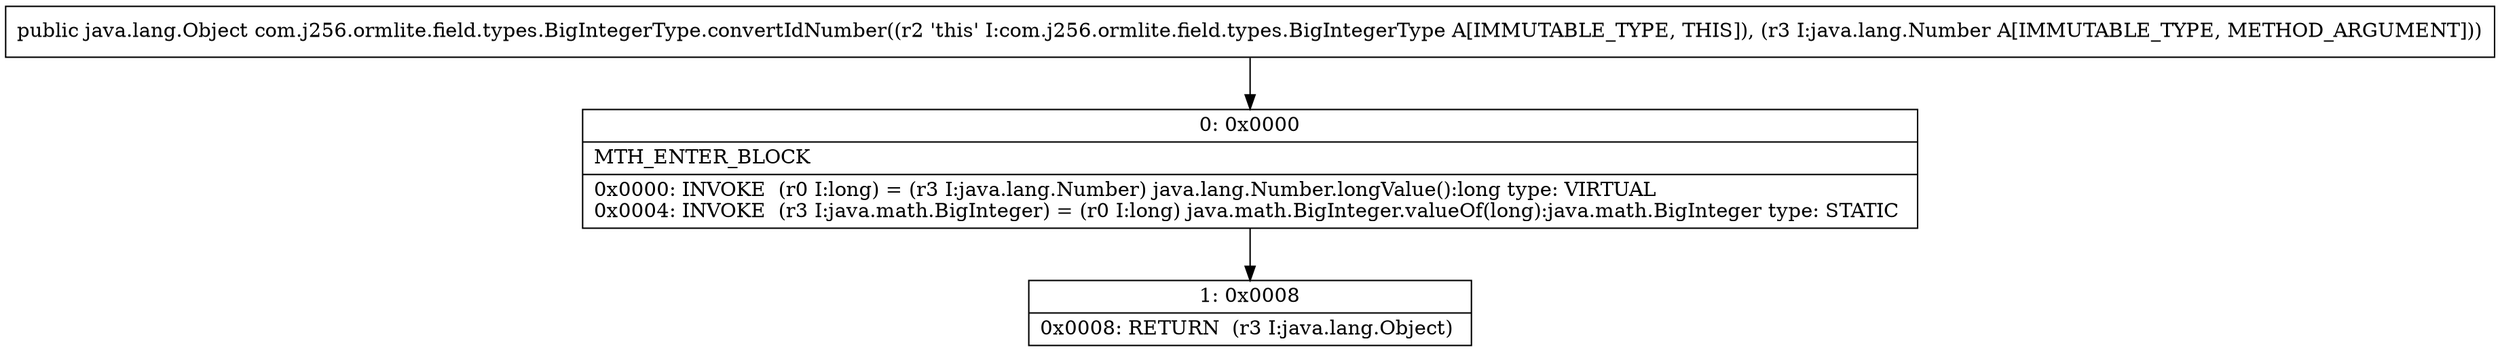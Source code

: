 digraph "CFG forcom.j256.ormlite.field.types.BigIntegerType.convertIdNumber(Ljava\/lang\/Number;)Ljava\/lang\/Object;" {
Node_0 [shape=record,label="{0\:\ 0x0000|MTH_ENTER_BLOCK\l|0x0000: INVOKE  (r0 I:long) = (r3 I:java.lang.Number) java.lang.Number.longValue():long type: VIRTUAL \l0x0004: INVOKE  (r3 I:java.math.BigInteger) = (r0 I:long) java.math.BigInteger.valueOf(long):java.math.BigInteger type: STATIC \l}"];
Node_1 [shape=record,label="{1\:\ 0x0008|0x0008: RETURN  (r3 I:java.lang.Object) \l}"];
MethodNode[shape=record,label="{public java.lang.Object com.j256.ormlite.field.types.BigIntegerType.convertIdNumber((r2 'this' I:com.j256.ormlite.field.types.BigIntegerType A[IMMUTABLE_TYPE, THIS]), (r3 I:java.lang.Number A[IMMUTABLE_TYPE, METHOD_ARGUMENT])) }"];
MethodNode -> Node_0;
Node_0 -> Node_1;
}

